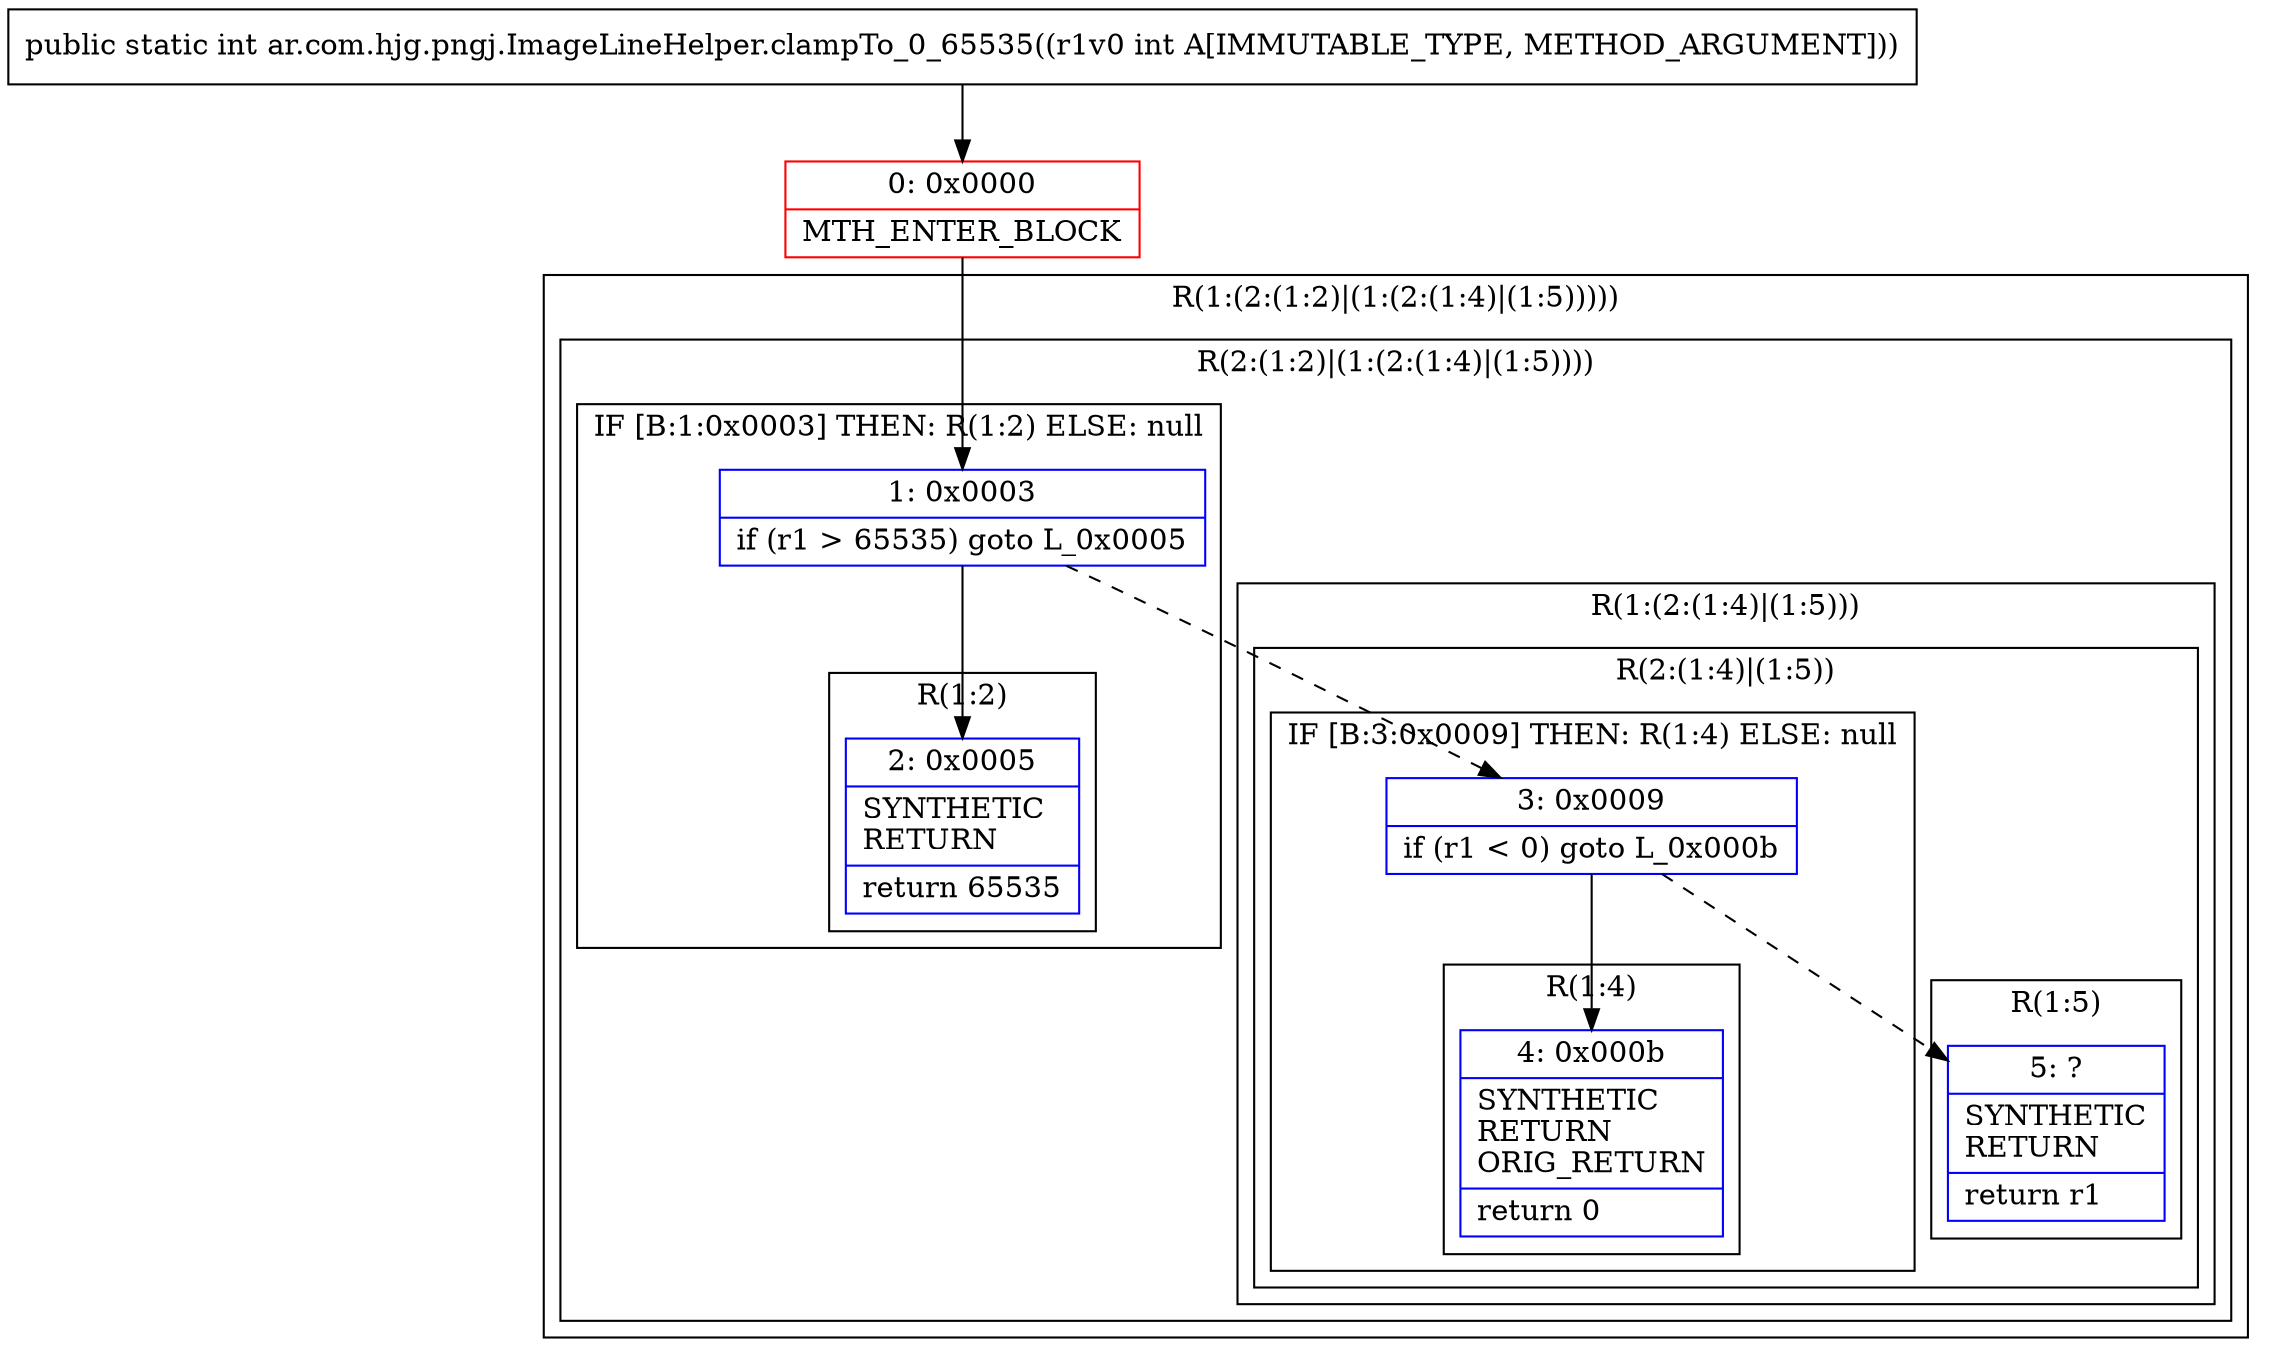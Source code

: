 digraph "CFG forar.com.hjg.pngj.ImageLineHelper.clampTo_0_65535(I)I" {
subgraph cluster_Region_1610485148 {
label = "R(1:(2:(1:2)|(1:(2:(1:4)|(1:5)))))";
node [shape=record,color=blue];
subgraph cluster_Region_1289522410 {
label = "R(2:(1:2)|(1:(2:(1:4)|(1:5))))";
node [shape=record,color=blue];
subgraph cluster_IfRegion_206208666 {
label = "IF [B:1:0x0003] THEN: R(1:2) ELSE: null";
node [shape=record,color=blue];
Node_1 [shape=record,label="{1\:\ 0x0003|if (r1 \> 65535) goto L_0x0005\l}"];
subgraph cluster_Region_2143570286 {
label = "R(1:2)";
node [shape=record,color=blue];
Node_2 [shape=record,label="{2\:\ 0x0005|SYNTHETIC\lRETURN\l|return 65535\l}"];
}
}
subgraph cluster_Region_1358506471 {
label = "R(1:(2:(1:4)|(1:5)))";
node [shape=record,color=blue];
subgraph cluster_Region_2028618958 {
label = "R(2:(1:4)|(1:5))";
node [shape=record,color=blue];
subgraph cluster_IfRegion_655051751 {
label = "IF [B:3:0x0009] THEN: R(1:4) ELSE: null";
node [shape=record,color=blue];
Node_3 [shape=record,label="{3\:\ 0x0009|if (r1 \< 0) goto L_0x000b\l}"];
subgraph cluster_Region_2052712785 {
label = "R(1:4)";
node [shape=record,color=blue];
Node_4 [shape=record,label="{4\:\ 0x000b|SYNTHETIC\lRETURN\lORIG_RETURN\l|return 0\l}"];
}
}
subgraph cluster_Region_1668694508 {
label = "R(1:5)";
node [shape=record,color=blue];
Node_5 [shape=record,label="{5\:\ ?|SYNTHETIC\lRETURN\l|return r1\l}"];
}
}
}
}
}
Node_0 [shape=record,color=red,label="{0\:\ 0x0000|MTH_ENTER_BLOCK\l}"];
MethodNode[shape=record,label="{public static int ar.com.hjg.pngj.ImageLineHelper.clampTo_0_65535((r1v0 int A[IMMUTABLE_TYPE, METHOD_ARGUMENT])) }"];
MethodNode -> Node_0;
Node_1 -> Node_2;
Node_1 -> Node_3[style=dashed];
Node_3 -> Node_4;
Node_3 -> Node_5[style=dashed];
Node_0 -> Node_1;
}

